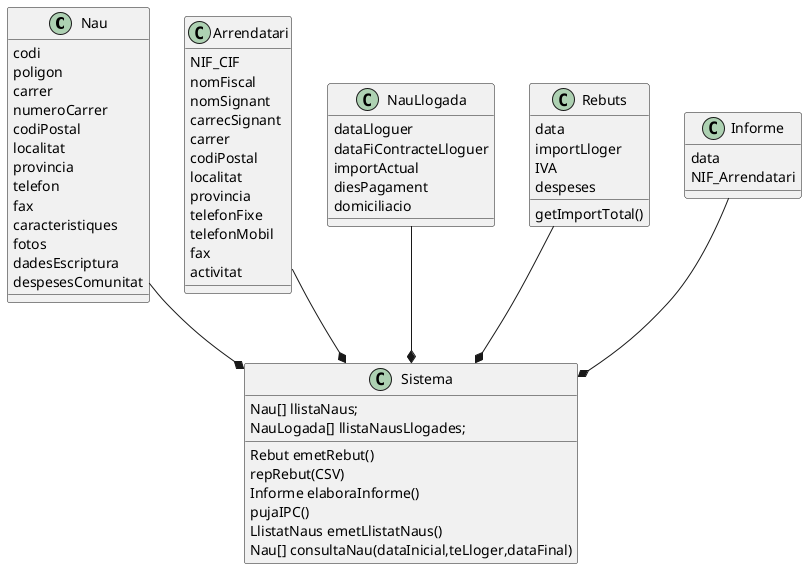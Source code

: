 @startuml
 class Nau{
        codi
        poligon
        carrer
        numeroCarrer
        codiPostal
        localitat
        provincia
        telefon
        fax
        caracteristiques
        fotos
        dadesEscriptura  
        despesesComunitat
    }
    class Arrendatari{
        NIF_CIF
        nomFiscal
        nomSignant
        carrecSignant
        carrer
        codiPostal
        localitat
        provincia
        telefonFixe
        telefonMobil
        fax 
        activitat
    }
    class NauLlogada{
        dataLloguer
        dataFiContracteLloguer
        importActual
        diesPagament
        domiciliacio 
    }
    class Rebuts{
        data
        importLloger
        IVA
        despeses
        getImportTotal()
    }
    class Informe{
        data
        NIF_Arrendatari
    }
    class Sistema{
        Nau[] llistaNaus;
        NauLogada[] llistaNausLlogades;
        Rebut emetRebut()
        repRebut(CSV)
        Informe elaboraInforme()
        pujaIPC()
        LlistatNaus emetLlistatNaus()
        Nau[] consultaNau(dataInicial,teLloger,dataFinal)
    }
    NauLlogada --* Sistema
    Arrendatari --* Sistema
    Nau --* Sistema
    Informe --* Sistema
    Rebuts --* Sistema 


@enduml
